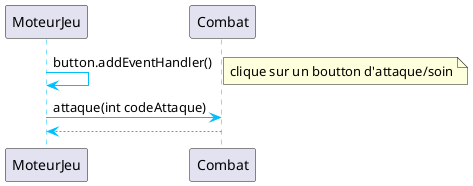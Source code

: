 @startuml
'https://plantuml.com/sequence-diagram

skinparam sequence {
    ArrowColor DeepSkyBlue
    ActorBorderColor DeepSkyBlue
    LifeLineBorderColor DeepSkyBlue
}


MoteurJeu->MoteurJeu : button.addEventHandler()
note right
clique sur un boutton d'attaque/soin
end note
MoteurJeu->Combat : attaque(int codeAttaque)
MoteurJeu<--Combat :

@enduml